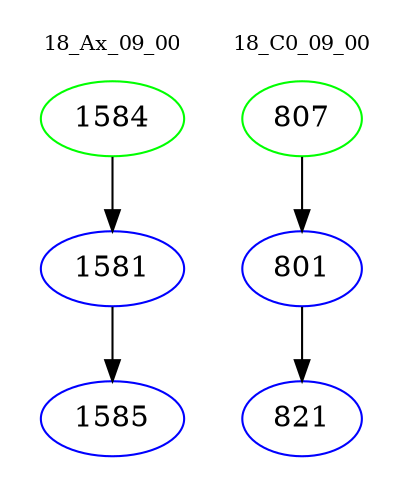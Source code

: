 digraph{
subgraph cluster_0 {
color = white
label = "18_Ax_09_00";
fontsize=10;
T0_1584 [label="1584", color="green"]
T0_1584 -> T0_1581 [color="black"]
T0_1581 [label="1581", color="blue"]
T0_1581 -> T0_1585 [color="black"]
T0_1585 [label="1585", color="blue"]
}
subgraph cluster_1 {
color = white
label = "18_C0_09_00";
fontsize=10;
T1_807 [label="807", color="green"]
T1_807 -> T1_801 [color="black"]
T1_801 [label="801", color="blue"]
T1_801 -> T1_821 [color="black"]
T1_821 [label="821", color="blue"]
}
}
